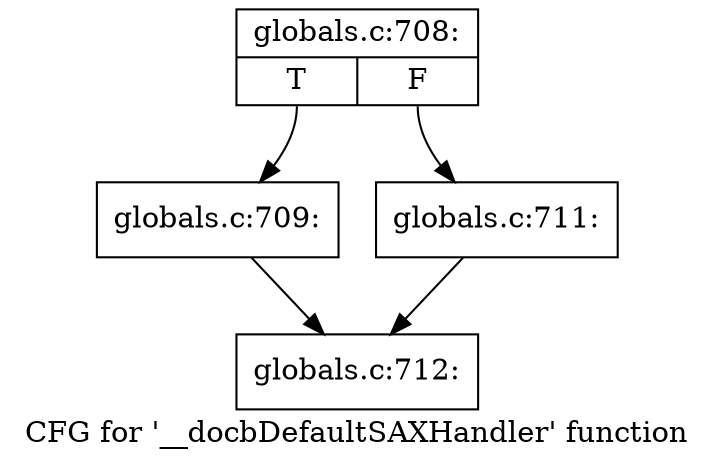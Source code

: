 digraph "CFG for '__docbDefaultSAXHandler' function" {
	label="CFG for '__docbDefaultSAXHandler' function";

	Node0x5624fdb30240 [shape=record,label="{globals.c:708:|{<s0>T|<s1>F}}"];
	Node0x5624fdb30240:s0 -> Node0x5624fdb31b80;
	Node0x5624fdb30240:s1 -> Node0x5624fdb31c20;
	Node0x5624fdb31b80 [shape=record,label="{globals.c:709:}"];
	Node0x5624fdb31b80 -> Node0x5624fdb30290;
	Node0x5624fdb31c20 [shape=record,label="{globals.c:711:}"];
	Node0x5624fdb31c20 -> Node0x5624fdb30290;
	Node0x5624fdb30290 [shape=record,label="{globals.c:712:}"];
}

